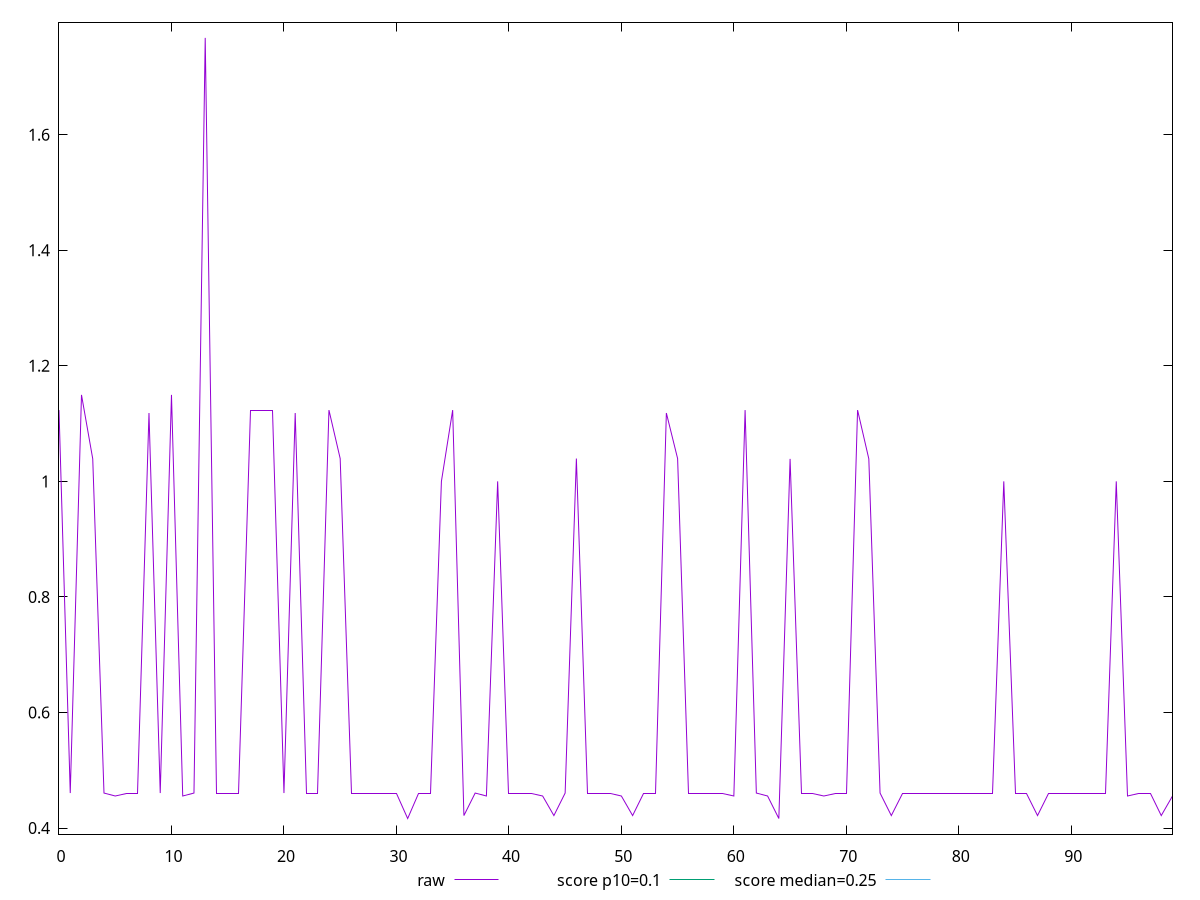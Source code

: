 reset

$raw <<EOF
0 1.1234112548828126
1 0.460498046875
2 1.1496908569335937
3 1.038974609375
4 0.460498046875
5 0.4553914388020833
6 0.460498046875
7 0.460498046875
8 1.1183046468098958
9 0.460498046875
10 1.1496908569335937
11 0.4553914388020833
12 0.460498046875
13 1.7676270548502604
14 0.460498046875
15 0.460498046875
16 0.460498046875
17 1.1234112548828126
18 1.1234112548828126
19 1.1234112548828126
20 0.460498046875
21 1.1183046468098958
22 0.460498046875
23 0.460498046875
24 1.1234112548828126
25 1.0394596354166667
26 0.460498046875
27 0.460498046875
28 0.460498046875
29 0.460498046875
30 0.460498046875
31 0.4164168294270833
32 0.460498046875
33 0.460498046875
34 1
35 1.1234112548828126
36 0.4215234375
37 0.460498046875
38 0.4553914388020833
39 1
40 0.460498046875
41 0.460498046875
42 0.460498046875
43 0.4553914388020833
44 0.4215234375
45 0.460498046875
46 1.0394596354166667
47 0.460498046875
48 0.460498046875
49 0.460498046875
50 0.4553914388020833
51 0.4215234375
52 0.460498046875
53 0.460498046875
54 1.1183046468098958
55 1.0394596354166667
56 0.460498046875
57 0.460498046875
58 0.460498046875
59 0.460498046875
60 0.4553914388020833
61 1.1234112548828126
62 0.460498046875
63 0.4553914388020833
64 0.4164168294270833
65 1.038974609375
66 0.460498046875
67 0.460498046875
68 0.4553914388020833
69 0.460498046875
70 0.460498046875
71 1.1234112548828126
72 1.038974609375
73 0.460498046875
74 0.4215234375
75 0.460498046875
76 0.460498046875
77 0.460498046875
78 0.460498046875
79 0.460498046875
80 0.460498046875
81 0.460498046875
82 0.460498046875
83 0.460498046875
84 1
85 0.460498046875
86 0.460498046875
87 0.4215234375
88 0.460498046875
89 0.460498046875
90 0.460498046875
91 0.460498046875
92 0.460498046875
93 0.460498046875
94 1
95 0.4553914388020833
96 0.460498046875
97 0.460498046875
98 0.4215234375
99 0.4553914388020833
EOF

set key outside below
set xrange [0:99]
set yrange [0.38939262491861976:1.7946512593587238]
set trange [0.38939262491861976:1.7946512593587238]
set terminal svg size 640, 500 enhanced background rgb 'white'
set output "report_00016_2021-02-10T13-31-48.338Z/cumulative-layout-shift/samples/pages+cached+noadtech+nomedia/raw/values.svg"

plot $raw title "raw" with line, \
     0.1 title "score p10=0.1", \
     0.25 title "score median=0.25"

reset
